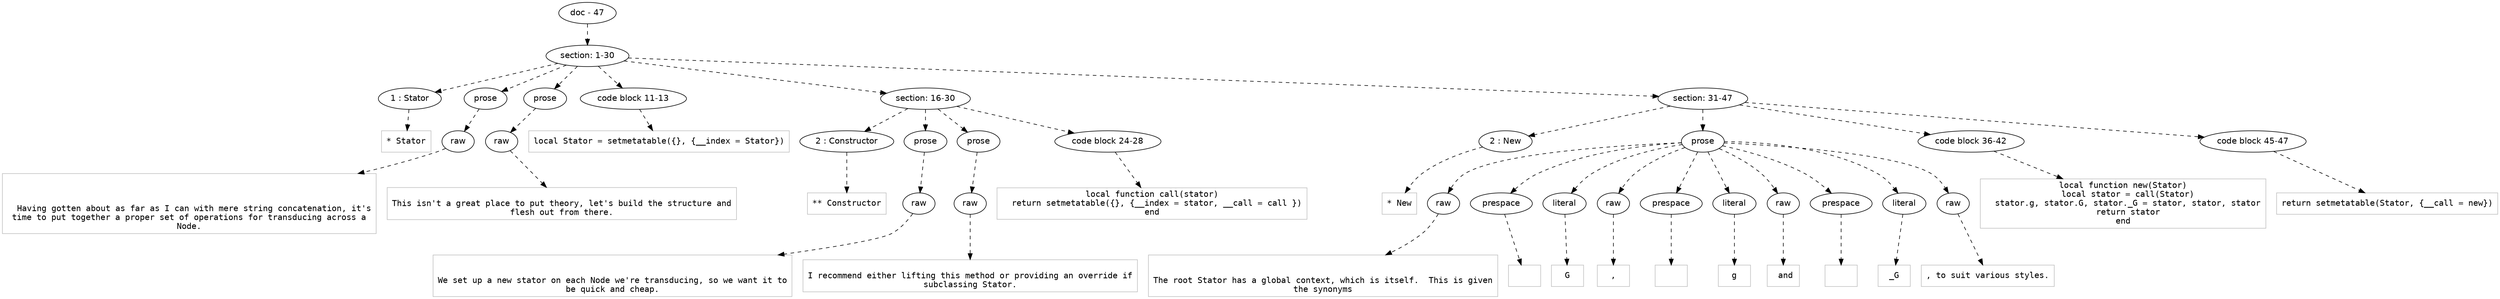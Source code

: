 digraph lpegNode {

node [fontname=Helvetica]
edge [style=dashed]

doc_0 [label="doc - 47"]


doc_0 -> { section_1}
{rank=same; section_1}

section_1 [label="section: 1-30"]


// END RANK doc_0

section_1 -> { header_2 prose_3 prose_4 codeblock_5 section_6 section_7}
{rank=same; header_2 prose_3 prose_4 codeblock_5 section_6 section_7}

header_2 [label="1 : Stator"]

prose_3 [label="prose"]

prose_4 [label="prose"]

codeblock_5 [label="code block 11-13"]

section_6 [label="section: 16-30"]

section_7 [label="section: 31-47"]


// END RANK section_1

header_2 -> leaf_8
leaf_8  [color=Gray,shape=rectangle,fontname=Inconsolata,label="* Stator"]
// END RANK header_2

prose_3 -> { raw_9}
{rank=same; raw_9}

raw_9 [label="raw"]


// END RANK prose_3

raw_9 -> leaf_10
leaf_10  [color=Gray,shape=rectangle,fontname=Inconsolata,label="


  Having gotten about as far as I can with mere string concatenation, it's
time to put together a proper set of operations for transducing across a
Node.
"]
// END RANK raw_9

prose_4 -> { raw_11}
{rank=same; raw_11}

raw_11 [label="raw"]


// END RANK prose_4

raw_11 -> leaf_12
leaf_12  [color=Gray,shape=rectangle,fontname=Inconsolata,label="
This isn't a great place to put theory, let's build the structure and
flesh out from there.
"]
// END RANK raw_11

codeblock_5 -> leaf_13
leaf_13  [color=Gray,shape=rectangle,fontname=Inconsolata,label="local Stator = setmetatable({}, {__index = Stator})"]
// END RANK codeblock_5

section_6 -> { header_14 prose_15 prose_16 codeblock_17}
{rank=same; header_14 prose_15 prose_16 codeblock_17}

header_14 [label="2 : Constructor"]

prose_15 [label="prose"]

prose_16 [label="prose"]

codeblock_17 [label="code block 24-28"]


// END RANK section_6

header_14 -> leaf_18
leaf_18  [color=Gray,shape=rectangle,fontname=Inconsolata,label="** Constructor"]
// END RANK header_14

prose_15 -> { raw_19}
{rank=same; raw_19}

raw_19 [label="raw"]


// END RANK prose_15

raw_19 -> leaf_20
leaf_20  [color=Gray,shape=rectangle,fontname=Inconsolata,label="

We set up a new stator on each Node we're transducing, so we want it to
be quick and cheap.
"]
// END RANK raw_19

prose_16 -> { raw_21}
{rank=same; raw_21}

raw_21 [label="raw"]


// END RANK prose_16

raw_21 -> leaf_22
leaf_22  [color=Gray,shape=rectangle,fontname=Inconsolata,label="
I recommend either lifting this method or providing an override if
subclassing Stator.
"]
// END RANK raw_21

codeblock_17 -> leaf_23
leaf_23  [color=Gray,shape=rectangle,fontname=Inconsolata,label="local function call(stator)
  return setmetatable({}, {__index = stator, __call = call })
end"]
// END RANK codeblock_17

section_7 -> { header_24 prose_25 codeblock_26 codeblock_27}
{rank=same; header_24 prose_25 codeblock_26 codeblock_27}

header_24 [label="2 : New"]

prose_25 [label="prose"]

codeblock_26 [label="code block 36-42"]

codeblock_27 [label="code block 45-47"]


// END RANK section_7

header_24 -> leaf_28
leaf_28  [color=Gray,shape=rectangle,fontname=Inconsolata,label="* New
"]
// END RANK header_24

prose_25 -> { raw_29 prespace_30 literal_31 raw_32 prespace_33 literal_34 raw_35 prespace_36 literal_37 raw_38}
{rank=same; raw_29 prespace_30 literal_31 raw_32 prespace_33 literal_34 raw_35 prespace_36 literal_37 raw_38}

raw_29 [label="raw"]

prespace_30 [label="prespace"]

literal_31 [label="literal"]

raw_32 [label="raw"]

prespace_33 [label="prespace"]

literal_34 [label="literal"]

raw_35 [label="raw"]

prespace_36 [label="prespace"]

literal_37 [label="literal"]

raw_38 [label="raw"]


// END RANK prose_25

raw_29 -> leaf_39
leaf_39  [color=Gray,shape=rectangle,fontname=Inconsolata,label="

The root Stator has a global context, which is itself.  This is given
the synonyms"]
// END RANK raw_29

prespace_30 -> leaf_40
leaf_40  [color=Gray,shape=rectangle,fontname=Inconsolata,label=" "]
// END RANK prespace_30

literal_31 -> leaf_41
leaf_41  [color=Gray,shape=rectangle,fontname=Inconsolata,label="G"]
// END RANK literal_31

raw_32 -> leaf_42
leaf_42  [color=Gray,shape=rectangle,fontname=Inconsolata,label=","]
// END RANK raw_32

prespace_33 -> leaf_43
leaf_43  [color=Gray,shape=rectangle,fontname=Inconsolata,label=" "]
// END RANK prespace_33

literal_34 -> leaf_44
leaf_44  [color=Gray,shape=rectangle,fontname=Inconsolata,label="g"]
// END RANK literal_34

raw_35 -> leaf_45
leaf_45  [color=Gray,shape=rectangle,fontname=Inconsolata,label=" and"]
// END RANK raw_35

prespace_36 -> leaf_46
leaf_46  [color=Gray,shape=rectangle,fontname=Inconsolata,label=" "]
// END RANK prespace_36

literal_37 -> leaf_47
leaf_47  [color=Gray,shape=rectangle,fontname=Inconsolata,label="_G"]
// END RANK literal_37

raw_38 -> leaf_48
leaf_48  [color=Gray,shape=rectangle,fontname=Inconsolata,label=", to suit various styles.
"]
// END RANK raw_38

codeblock_26 -> leaf_49
leaf_49  [color=Gray,shape=rectangle,fontname=Inconsolata,label="local function new(Stator)
  local stator = call(Stator)
  stator.g, stator.G, stator._G = stator, stator, stator
  return stator
end"]
// END RANK codeblock_26

codeblock_27 -> leaf_50
leaf_50  [color=Gray,shape=rectangle,fontname=Inconsolata,label="return setmetatable(Stator, {__call = new})"]
// END RANK codeblock_27


}
